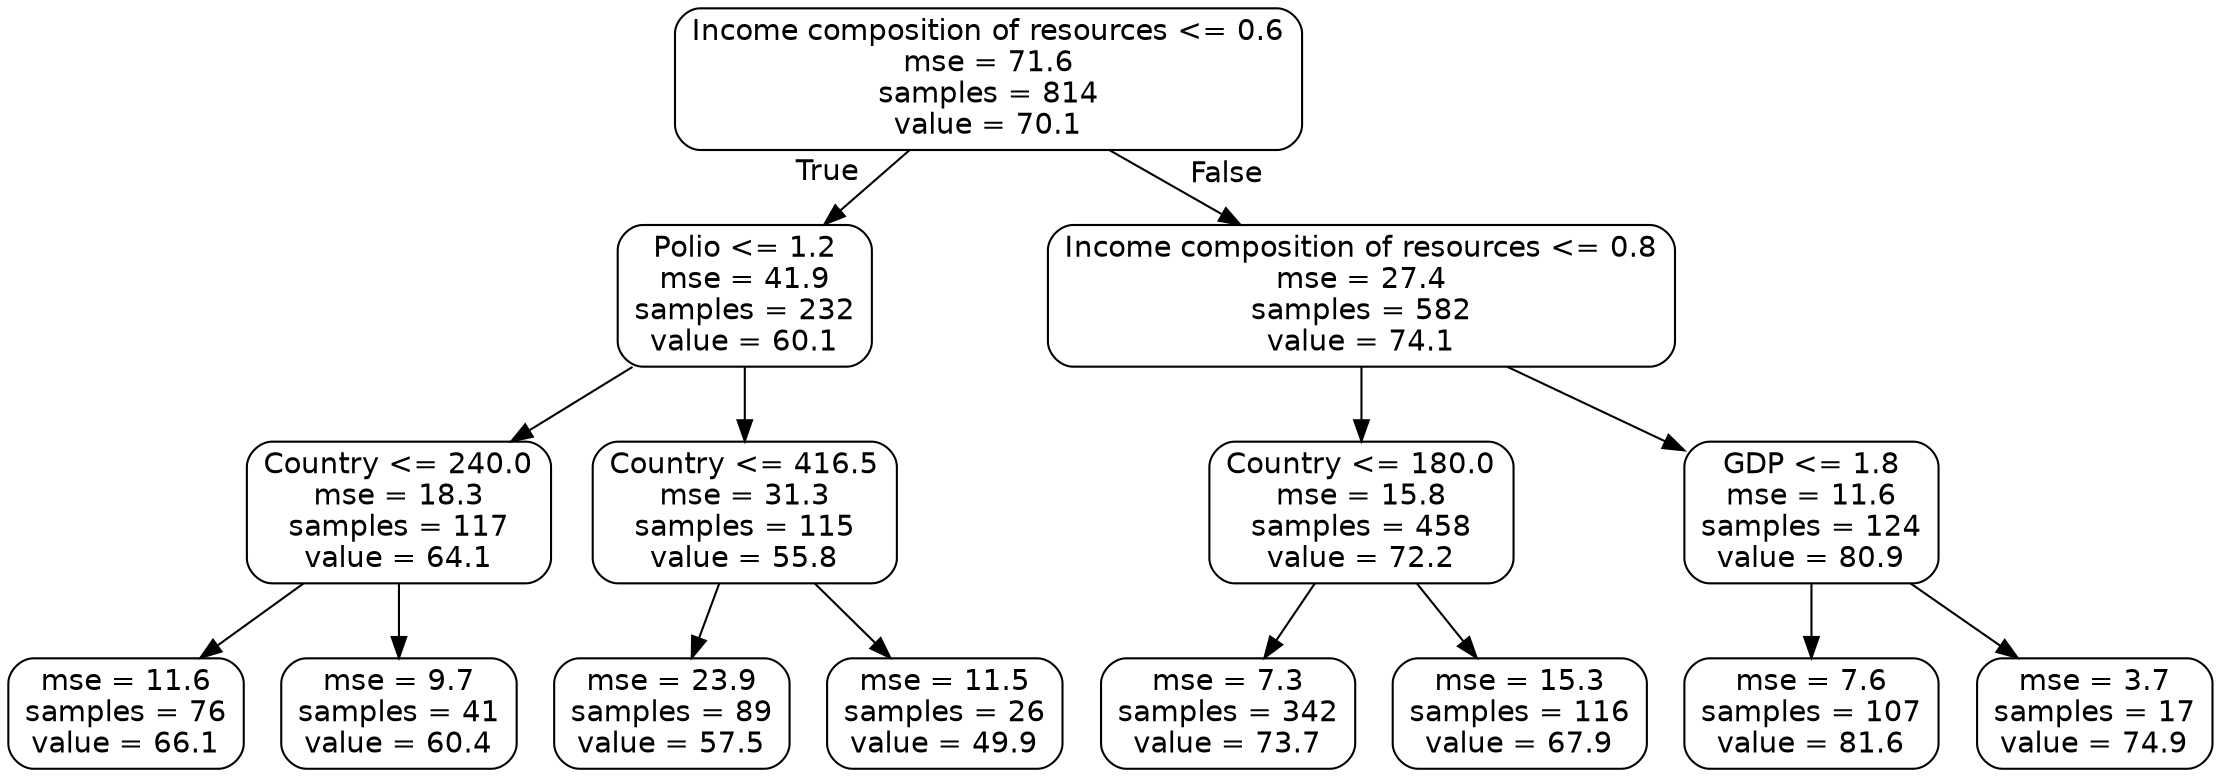 digraph Tree {
node [shape=box, style="rounded", color="black", fontname=helvetica] ;
edge [fontname=helvetica] ;
0 [label="Income composition of resources <= 0.6\nmse = 71.6\nsamples = 814\nvalue = 70.1"] ;
1 [label="Polio <= 1.2\nmse = 41.9\nsamples = 232\nvalue = 60.1"] ;
0 -> 1 [labeldistance=2.5, labelangle=45, headlabel="True"] ;
2 [label="Country <= 240.0\nmse = 18.3\nsamples = 117\nvalue = 64.1"] ;
1 -> 2 ;
3 [label="mse = 11.6\nsamples = 76\nvalue = 66.1"] ;
2 -> 3 ;
4 [label="mse = 9.7\nsamples = 41\nvalue = 60.4"] ;
2 -> 4 ;
5 [label="Country <= 416.5\nmse = 31.3\nsamples = 115\nvalue = 55.8"] ;
1 -> 5 ;
6 [label="mse = 23.9\nsamples = 89\nvalue = 57.5"] ;
5 -> 6 ;
7 [label="mse = 11.5\nsamples = 26\nvalue = 49.9"] ;
5 -> 7 ;
8 [label="Income composition of resources <= 0.8\nmse = 27.4\nsamples = 582\nvalue = 74.1"] ;
0 -> 8 [labeldistance=2.5, labelangle=-45, headlabel="False"] ;
9 [label="Country <= 180.0\nmse = 15.8\nsamples = 458\nvalue = 72.2"] ;
8 -> 9 ;
10 [label="mse = 7.3\nsamples = 342\nvalue = 73.7"] ;
9 -> 10 ;
11 [label="mse = 15.3\nsamples = 116\nvalue = 67.9"] ;
9 -> 11 ;
12 [label="GDP <= 1.8\nmse = 11.6\nsamples = 124\nvalue = 80.9"] ;
8 -> 12 ;
13 [label="mse = 7.6\nsamples = 107\nvalue = 81.6"] ;
12 -> 13 ;
14 [label="mse = 3.7\nsamples = 17\nvalue = 74.9"] ;
12 -> 14 ;
}